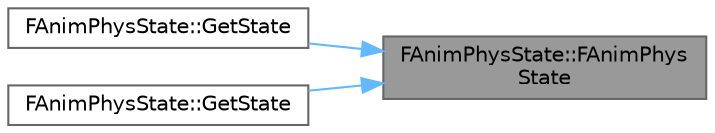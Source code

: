 digraph "FAnimPhysState::FAnimPhysState"
{
 // INTERACTIVE_SVG=YES
 // LATEX_PDF_SIZE
  bgcolor="transparent";
  edge [fontname=Helvetica,fontsize=10,labelfontname=Helvetica,labelfontsize=10];
  node [fontname=Helvetica,fontsize=10,shape=box,height=0.2,width=0.4];
  rankdir="RL";
  Node1 [id="Node000001",label="FAnimPhysState::FAnimPhys\lState",height=0.2,width=0.4,color="gray40", fillcolor="grey60", style="filled", fontcolor="black",tooltip=" "];
  Node1 -> Node2 [id="edge1_Node000001_Node000002",dir="back",color="steelblue1",style="solid",tooltip=" "];
  Node2 [id="Node000002",label="FAnimPhysState::GetState",height=0.2,width=0.4,color="grey40", fillcolor="white", style="filled",URL="$dd/d96/classFAnimPhysState.html#a823b97d9b240d1898faea0140898cf9c",tooltip=" "];
  Node1 -> Node3 [id="edge2_Node000001_Node000003",dir="back",color="steelblue1",style="solid",tooltip=" "];
  Node3 [id="Node000003",label="FAnimPhysState::GetState",height=0.2,width=0.4,color="grey40", fillcolor="white", style="filled",URL="$dd/d96/classFAnimPhysState.html#a034addf65d0018086ea6510c50facca7",tooltip=" "];
}
